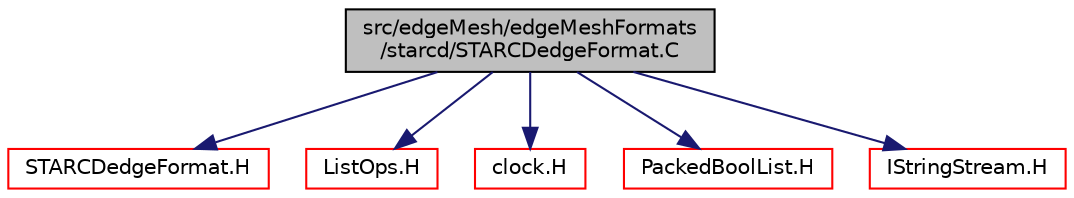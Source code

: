 digraph "src/edgeMesh/edgeMeshFormats/starcd/STARCDedgeFormat.C"
{
  bgcolor="transparent";
  edge [fontname="Helvetica",fontsize="10",labelfontname="Helvetica",labelfontsize="10"];
  node [fontname="Helvetica",fontsize="10",shape=record];
  Node0 [label="src/edgeMesh/edgeMeshFormats\l/starcd/STARCDedgeFormat.C",height=0.2,width=0.4,color="black", fillcolor="grey75", style="filled", fontcolor="black"];
  Node0 -> Node1 [color="midnightblue",fontsize="10",style="solid",fontname="Helvetica"];
  Node1 [label="STARCDedgeFormat.H",height=0.2,width=0.4,color="red",URL="$a00971.html"];
  Node0 -> Node96 [color="midnightblue",fontsize="10",style="solid",fontname="Helvetica"];
  Node96 [label="ListOps.H",height=0.2,width=0.4,color="red",URL="$a09389.html",tooltip="Various functions to operate on Lists. "];
  Node0 -> Node162 [color="midnightblue",fontsize="10",style="solid",fontname="Helvetica"];
  Node162 [label="clock.H",height=0.2,width=0.4,color="red",URL="$a10919.html"];
  Node0 -> Node164 [color="midnightblue",fontsize="10",style="solid",fontname="Helvetica"];
  Node164 [label="PackedBoolList.H",height=0.2,width=0.4,color="red",URL="$a09398.html"];
  Node0 -> Node170 [color="midnightblue",fontsize="10",style="solid",fontname="Helvetica"];
  Node170 [label="IStringStream.H",height=0.2,width=0.4,color="red",URL="$a09935.html"];
}
